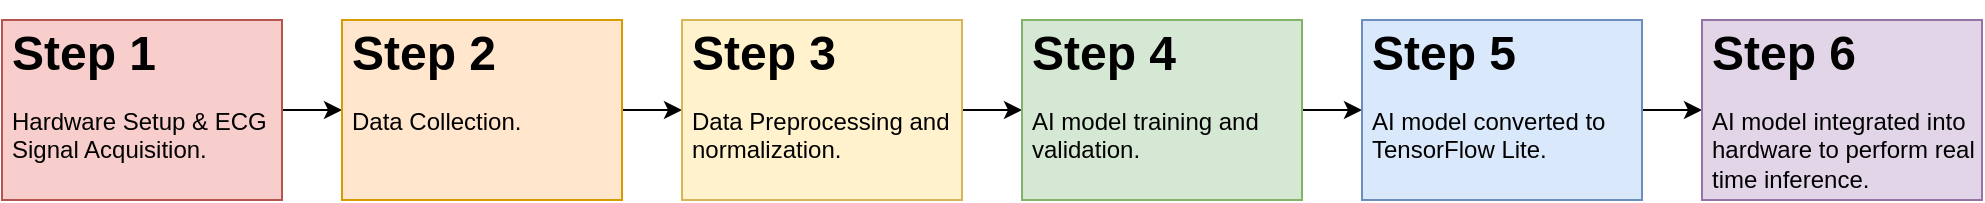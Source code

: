 <mxfile version="22.0.2" type="device">
  <diagram name="Page-1" id="c_6zZTRgpUd4id7tKWbu">
    <mxGraphModel dx="1049" dy="1477" grid="1" gridSize="10" guides="1" tooltips="1" connect="1" arrows="1" fold="1" page="1" pageScale="1" pageWidth="1169" pageHeight="827" math="0" shadow="0">
      <root>
        <mxCell id="0" />
        <mxCell id="1" parent="0" />
        <mxCell id="fqIZrqgZsRLWEZe6-qU1-1" value="" style="rounded=0;whiteSpace=wrap;html=1;" vertex="1" parent="1">
          <mxGeometry x="80" y="110" width="140" height="90" as="geometry" />
        </mxCell>
        <mxCell id="fqIZrqgZsRLWEZe6-qU1-13" style="edgeStyle=orthogonalEdgeStyle;rounded=0;orthogonalLoop=1;jettySize=auto;html=1;exitX=1;exitY=0.5;exitDx=0;exitDy=0;entryX=0;entryY=0.5;entryDx=0;entryDy=0;" edge="1" parent="1" source="fqIZrqgZsRLWEZe6-qU1-2" target="fqIZrqgZsRLWEZe6-qU1-4">
          <mxGeometry relative="1" as="geometry" />
        </mxCell>
        <mxCell id="fqIZrqgZsRLWEZe6-qU1-2" value="&lt;h1 style=&quot;line-height: 90%;&quot;&gt;Step 1&lt;/h1&gt;&lt;p&gt;Hardware Setup &amp;amp; ECG Signal Acquisition.&lt;/p&gt;" style="text;html=1;strokeColor=#b85450;fillColor=#f8cecc;spacing=5;spacingTop=-20;whiteSpace=wrap;overflow=hidden;rounded=0;" vertex="1" parent="1">
          <mxGeometry x="80" y="110" width="140" height="90" as="geometry" />
        </mxCell>
        <mxCell id="fqIZrqgZsRLWEZe6-qU1-3" value="" style="rounded=0;whiteSpace=wrap;html=1;" vertex="1" parent="1">
          <mxGeometry x="250" y="110" width="140" height="90" as="geometry" />
        </mxCell>
        <mxCell id="fqIZrqgZsRLWEZe6-qU1-14" style="edgeStyle=orthogonalEdgeStyle;rounded=0;orthogonalLoop=1;jettySize=auto;html=1;exitX=1;exitY=0.5;exitDx=0;exitDy=0;" edge="1" parent="1" source="fqIZrqgZsRLWEZe6-qU1-4" target="fqIZrqgZsRLWEZe6-qU1-6">
          <mxGeometry relative="1" as="geometry" />
        </mxCell>
        <mxCell id="fqIZrqgZsRLWEZe6-qU1-4" value="&lt;h1 style=&quot;line-height: 90%;&quot;&gt;Step 2&lt;/h1&gt;&lt;p&gt;Data Collection.&lt;/p&gt;" style="text;html=1;strokeColor=#d79b00;fillColor=#ffe6cc;spacing=5;spacingTop=-20;whiteSpace=wrap;overflow=hidden;rounded=0;" vertex="1" parent="1">
          <mxGeometry x="250" y="110" width="140" height="90" as="geometry" />
        </mxCell>
        <mxCell id="fqIZrqgZsRLWEZe6-qU1-5" value="" style="rounded=0;whiteSpace=wrap;html=1;" vertex="1" parent="1">
          <mxGeometry x="420" y="110" width="140" height="90" as="geometry" />
        </mxCell>
        <mxCell id="fqIZrqgZsRLWEZe6-qU1-18" value="" style="edgeStyle=orthogonalEdgeStyle;rounded=0;orthogonalLoop=1;jettySize=auto;html=1;" edge="1" parent="1" source="fqIZrqgZsRLWEZe6-qU1-6" target="fqIZrqgZsRLWEZe6-qU1-8">
          <mxGeometry relative="1" as="geometry" />
        </mxCell>
        <mxCell id="fqIZrqgZsRLWEZe6-qU1-6" value="&lt;h1 style=&quot;line-height: 90%;&quot;&gt;Step 3&lt;/h1&gt;&lt;p&gt;Data Preprocessing and normalization.&lt;/p&gt;" style="text;html=1;strokeColor=#d6b656;fillColor=#fff2cc;spacing=5;spacingTop=-20;whiteSpace=wrap;overflow=hidden;rounded=0;" vertex="1" parent="1">
          <mxGeometry x="420" y="110" width="140" height="90" as="geometry" />
        </mxCell>
        <mxCell id="fqIZrqgZsRLWEZe6-qU1-7" value="" style="rounded=0;whiteSpace=wrap;html=1;" vertex="1" parent="1">
          <mxGeometry x="590" y="110" width="140" height="90" as="geometry" />
        </mxCell>
        <mxCell id="fqIZrqgZsRLWEZe6-qU1-19" value="" style="edgeStyle=orthogonalEdgeStyle;rounded=0;orthogonalLoop=1;jettySize=auto;html=1;" edge="1" parent="1" source="fqIZrqgZsRLWEZe6-qU1-8" target="fqIZrqgZsRLWEZe6-qU1-10">
          <mxGeometry relative="1" as="geometry" />
        </mxCell>
        <mxCell id="fqIZrqgZsRLWEZe6-qU1-8" value="&lt;h1 style=&quot;line-height: 90%;&quot;&gt;Step 4&lt;/h1&gt;&lt;p&gt;AI model training and validation.&lt;/p&gt;" style="text;html=1;strokeColor=#82b366;fillColor=#d5e8d4;spacing=5;spacingTop=-20;whiteSpace=wrap;overflow=hidden;rounded=0;" vertex="1" parent="1">
          <mxGeometry x="590" y="110" width="140" height="90" as="geometry" />
        </mxCell>
        <mxCell id="fqIZrqgZsRLWEZe6-qU1-9" value="" style="rounded=0;whiteSpace=wrap;html=1;" vertex="1" parent="1">
          <mxGeometry x="760" y="110" width="140" height="90" as="geometry" />
        </mxCell>
        <mxCell id="fqIZrqgZsRLWEZe6-qU1-20" value="" style="edgeStyle=orthogonalEdgeStyle;rounded=0;orthogonalLoop=1;jettySize=auto;html=1;" edge="1" parent="1" source="fqIZrqgZsRLWEZe6-qU1-10" target="fqIZrqgZsRLWEZe6-qU1-12">
          <mxGeometry relative="1" as="geometry" />
        </mxCell>
        <mxCell id="fqIZrqgZsRLWEZe6-qU1-10" value="&lt;h1 style=&quot;line-height: 90%;&quot;&gt;Step 5&lt;/h1&gt;&lt;p&gt;AI model converted to TensorFlow Lite.&lt;/p&gt;" style="text;html=1;strokeColor=#6c8ebf;fillColor=#dae8fc;spacing=5;spacingTop=-20;whiteSpace=wrap;overflow=hidden;rounded=0;" vertex="1" parent="1">
          <mxGeometry x="760" y="110" width="140" height="90" as="geometry" />
        </mxCell>
        <mxCell id="fqIZrqgZsRLWEZe6-qU1-11" value="" style="rounded=0;whiteSpace=wrap;html=1;" vertex="1" parent="1">
          <mxGeometry x="930" y="110" width="140" height="90" as="geometry" />
        </mxCell>
        <mxCell id="fqIZrqgZsRLWEZe6-qU1-12" value="&lt;h1 style=&quot;line-height: 90%;&quot;&gt;Step 6&lt;/h1&gt;&lt;p&gt;AI model integrated into hardware to perform real time inference.&lt;/p&gt;" style="text;html=1;strokeColor=#9673a6;fillColor=#e1d5e7;spacing=5;spacingTop=-20;whiteSpace=wrap;overflow=hidden;rounded=0;" vertex="1" parent="1">
          <mxGeometry x="930" y="110" width="140" height="90" as="geometry" />
        </mxCell>
      </root>
    </mxGraphModel>
  </diagram>
</mxfile>
